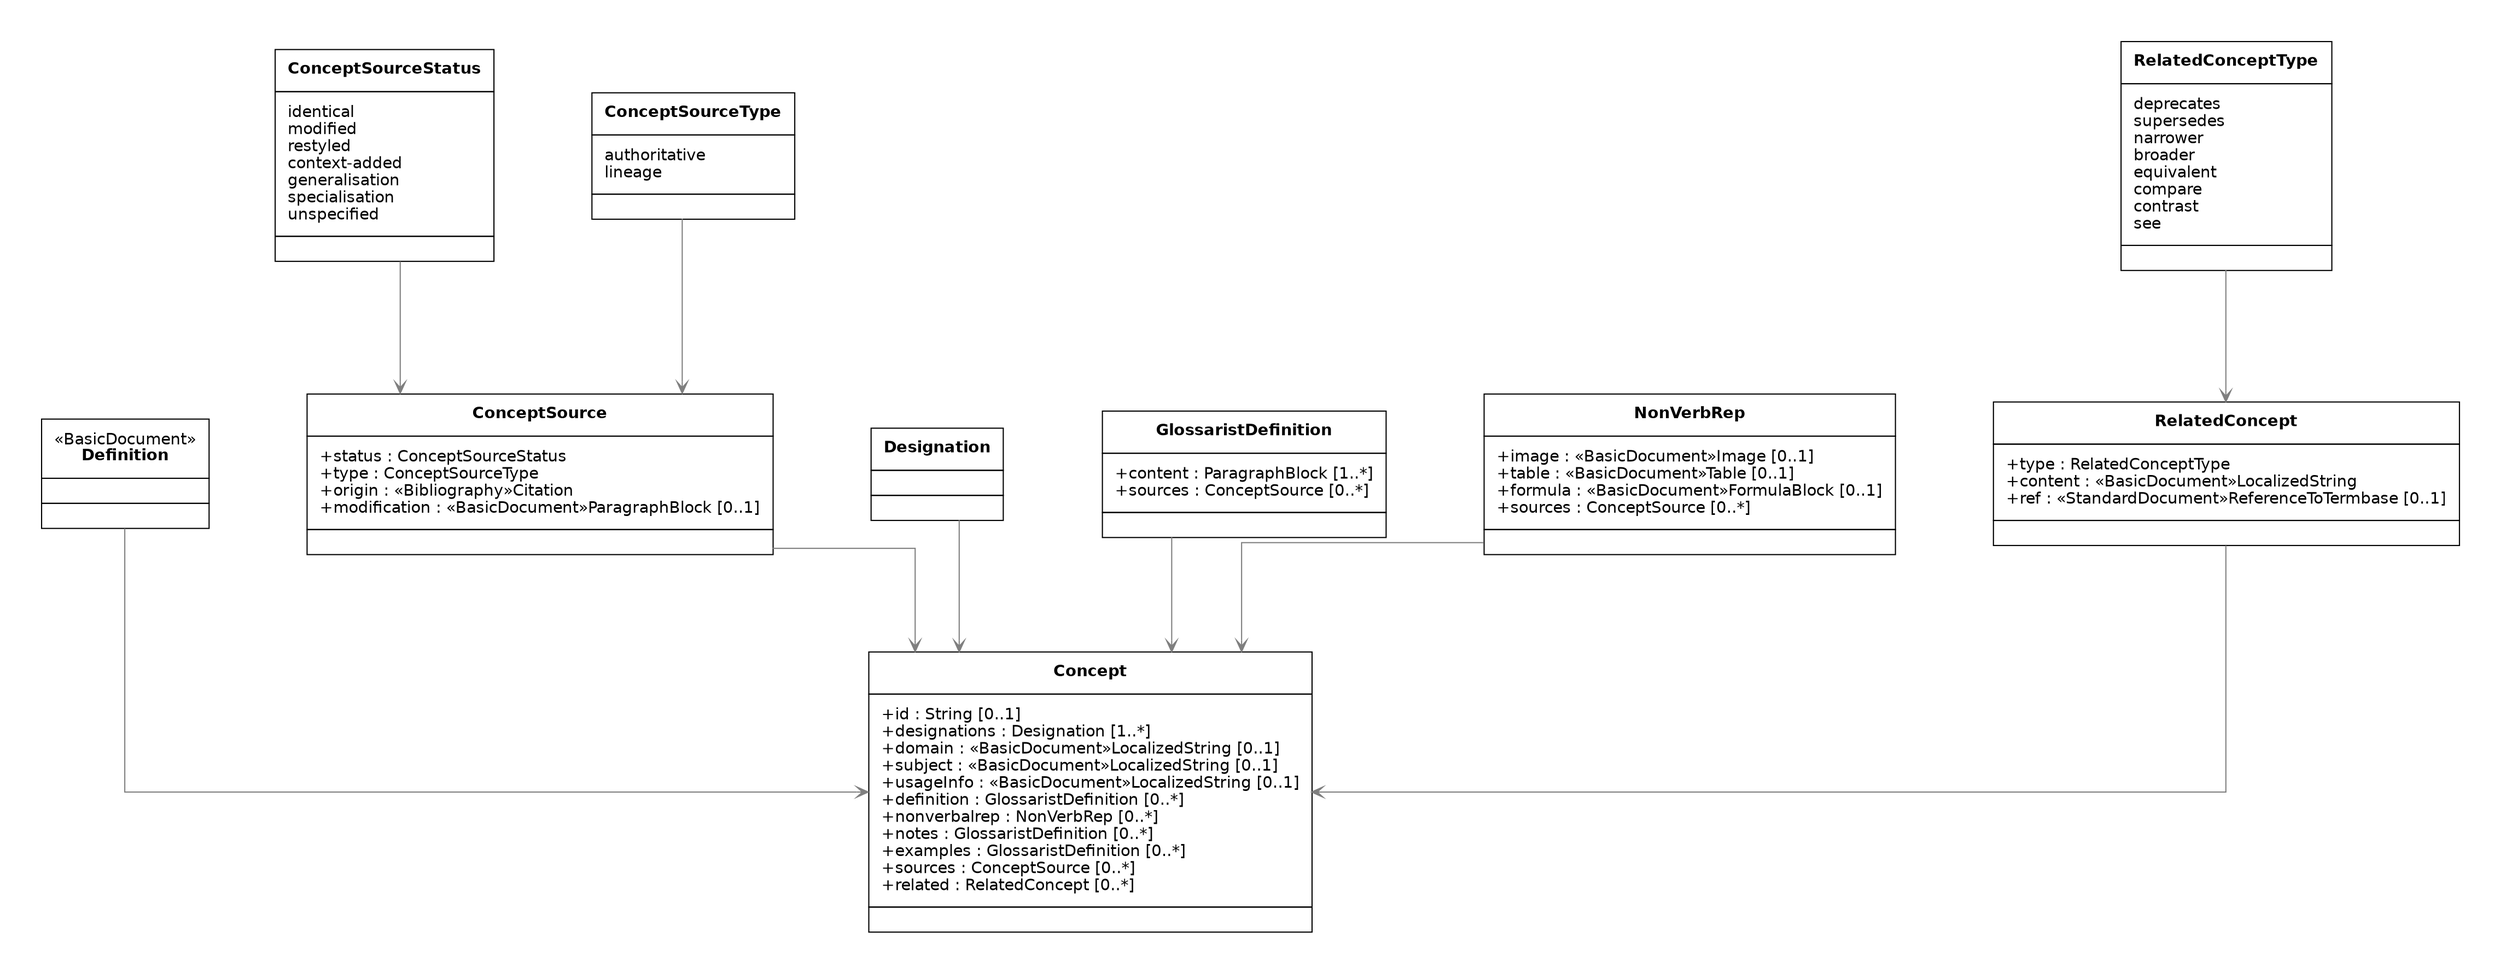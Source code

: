 digraph G {
  graph [splines="ortho" pad=0.5 ranksep="1.2.equally" nodesep="1.2.equally"]
  edge [color="gray50"]
  node [shape="box" fontname="Helvetica-bold"]

  Definition [shape="plain" fontname="Helvetica" label=<
    <TABLE BORDER="0" CELLBORDER="1" CELLSPACING="0" CELLPADDING="10">
    <TR>
    <TD><TABLE BORDER="0" CELLPADDING="0" CELLSPACING="0">
    <TR><TD ALIGN="CENTER">«BasicDocument»</TD></TR>\n<TR><TD ALIGN="CENTER"><B>Definition</B></TD></TR>
  </TABLE>
  </TD>
  </TR>
  
  <TR>
    <TD><TABLE BORDER="0" CELLPADDING="0" CELLSPACING="0">
    <TR><TD ALIGN="LEFT"></TD></TR>
  </TABLE></TD>
  </TR>
  
  <TR>
    <TD><TABLE BORDER="0" CELLPADDING="0" CELLSPACING="0">
    <TR><TD ALIGN="LEFT"></TD></TR>
  </TABLE></TD>
  </TR>
  
  </TABLE>
  >]
  
  Concept [shape="plain" fontname="Helvetica" label=<
    <TABLE BORDER="0" CELLBORDER="1" CELLSPACING="0" CELLPADDING="10">
    <TR>
    <TD><TABLE BORDER="0" CELLPADDING="0" CELLSPACING="0">
    <TR><TD ALIGN="CENTER"><B>Concept</B></TD></TR>
  </TABLE>
  </TD>
  </TR>
  
  <TR>
    <TD><TABLE BORDER="0" CELLPADDING="0" CELLSPACING="0">
              <TR><TD ALIGN="LEFT">+id : String &#91;0..1&#93;</TD></TR>
            <TR><TD ALIGN="LEFT">+designations : Designation &#91;1..*&#93;</TD></TR>
            <TR><TD ALIGN="LEFT">+domain : «BasicDocument»LocalizedString &#91;0..1&#93;</TD></TR>
            <TR><TD ALIGN="LEFT">+subject : «BasicDocument»LocalizedString &#91;0..1&#93;</TD></TR>
            <TR><TD ALIGN="LEFT">+usageInfo : «BasicDocument»LocalizedString &#91;0..1&#93;</TD></TR>
            <TR><TD ALIGN="LEFT">+definition : GlossaristDefinition &#91;0..*&#93;</TD></TR>
            <TR><TD ALIGN="LEFT">+nonverbalrep : NonVerbRep &#91;0..*&#93;</TD></TR>
            <TR><TD ALIGN="LEFT">+notes : GlossaristDefinition &#91;0..*&#93;</TD></TR>
            <TR><TD ALIGN="LEFT">+examples : GlossaristDefinition &#91;0..*&#93;</TD></TR>
            <TR><TD ALIGN="LEFT">+sources : ConceptSource &#91;0..*&#93;</TD></TR>
            <TR><TD ALIGN="LEFT">+related : RelatedConcept &#91;0..*&#93;</TD></TR>
  </TABLE>
        </TD>
  </TR>
  
  <TR>
    <TD><TABLE BORDER="0" CELLPADDING="0" CELLSPACING="0">
    <TR><TD ALIGN="LEFT"></TD></TR>
  </TABLE></TD>
  </TR>
  
  </TABLE>
  >]
  
  ConceptSource [shape="plain" fontname="Helvetica" label=<
    <TABLE BORDER="0" CELLBORDER="1" CELLSPACING="0" CELLPADDING="10">
    <TR>
    <TD><TABLE BORDER="0" CELLPADDING="0" CELLSPACING="0">
    <TR><TD ALIGN="CENTER"><B>ConceptSource</B></TD></TR>
  </TABLE>
  </TD>
  </TR>
  
  <TR>
    <TD><TABLE BORDER="0" CELLPADDING="0" CELLSPACING="0">
              <TR><TD ALIGN="LEFT">+status : ConceptSourceStatus</TD></TR>
            <TR><TD ALIGN="LEFT">+type : ConceptSourceType</TD></TR>
            <TR><TD ALIGN="LEFT">+origin : «Bibliography»Citation</TD></TR>
            <TR><TD ALIGN="LEFT">+modification : «BasicDocument»ParagraphBlock &#91;0..1&#93;</TD></TR>
  </TABLE>
        </TD>
  </TR>
  
  <TR>
    <TD><TABLE BORDER="0" CELLPADDING="0" CELLSPACING="0">
    <TR><TD ALIGN="LEFT"></TD></TR>
  </TABLE></TD>
  </TR>
  
  </TABLE>
  >]
  
  Designation [shape="plain" fontname="Helvetica" label=<
    <TABLE BORDER="0" CELLBORDER="1" CELLSPACING="0" CELLPADDING="10">
    <TR>
    <TD><TABLE BORDER="0" CELLPADDING="0" CELLSPACING="0">
    <TR><TD ALIGN="CENTER"><B>Designation</B></TD></TR>
  </TABLE>
  </TD>
  </TR>
  
  <TR>
    <TD><TABLE BORDER="0" CELLPADDING="0" CELLSPACING="0">
    <TR><TD ALIGN="LEFT"></TD></TR>
  </TABLE></TD>
  </TR>
  
  <TR>
    <TD><TABLE BORDER="0" CELLPADDING="0" CELLSPACING="0">
    <TR><TD ALIGN="LEFT"></TD></TR>
  </TABLE></TD>
  </TR>
  
  </TABLE>
  >]
  
  GlossaristDefinition [shape="plain" fontname="Helvetica" label=<
    <TABLE BORDER="0" CELLBORDER="1" CELLSPACING="0" CELLPADDING="10">
    <TR>
    <TD><TABLE BORDER="0" CELLPADDING="0" CELLSPACING="0">
    <TR><TD ALIGN="CENTER"><B>GlossaristDefinition</B></TD></TR>
  </TABLE>
  </TD>
  </TR>
  
  <TR>
    <TD><TABLE BORDER="0" CELLPADDING="0" CELLSPACING="0">
              <TR><TD ALIGN="LEFT">+content : ParagraphBlock &#91;1..*&#93;</TD></TR>
            <TR><TD ALIGN="LEFT">+sources : ConceptSource &#91;0..*&#93;</TD></TR>
  </TABLE>
        </TD>
  </TR>
  
  <TR>
    <TD><TABLE BORDER="0" CELLPADDING="0" CELLSPACING="0">
    <TR><TD ALIGN="LEFT"></TD></TR>
  </TABLE></TD>
  </TR>
  
  </TABLE>
  >]
  
  NonVerbRep [shape="plain" fontname="Helvetica" label=<
    <TABLE BORDER="0" CELLBORDER="1" CELLSPACING="0" CELLPADDING="10">
    <TR>
    <TD><TABLE BORDER="0" CELLPADDING="0" CELLSPACING="0">
    <TR><TD ALIGN="CENTER"><B>NonVerbRep</B></TD></TR>
  </TABLE>
  </TD>
  </TR>
  
  <TR>
    <TD><TABLE BORDER="0" CELLPADDING="0" CELLSPACING="0">
              <TR><TD ALIGN="LEFT">+image : «BasicDocument»Image &#91;0..1&#93;</TD></TR>
            <TR><TD ALIGN="LEFT">+table : «BasicDocument»Table &#91;0..1&#93;</TD></TR>
            <TR><TD ALIGN="LEFT">+formula : «BasicDocument»FormulaBlock &#91;0..1&#93;</TD></TR>
            <TR><TD ALIGN="LEFT">+sources : ConceptSource &#91;0..*&#93;</TD></TR>
  </TABLE>
        </TD>
  </TR>
  
  <TR>
    <TD><TABLE BORDER="0" CELLPADDING="0" CELLSPACING="0">
    <TR><TD ALIGN="LEFT"></TD></TR>
  </TABLE></TD>
  </TR>
  
  </TABLE>
  >]
  
  RelatedConcept [shape="plain" fontname="Helvetica" label=<
    <TABLE BORDER="0" CELLBORDER="1" CELLSPACING="0" CELLPADDING="10">
    <TR>
    <TD><TABLE BORDER="0" CELLPADDING="0" CELLSPACING="0">
    <TR><TD ALIGN="CENTER"><B>RelatedConcept</B></TD></TR>
  </TABLE>
  </TD>
  </TR>
  
  <TR>
    <TD><TABLE BORDER="0" CELLPADDING="0" CELLSPACING="0">
              <TR><TD ALIGN="LEFT">+type : RelatedConceptType</TD></TR>
            <TR><TD ALIGN="LEFT">+content : «BasicDocument»LocalizedString</TD></TR>
            <TR><TD ALIGN="LEFT">+ref : «StandardDocument»ReferenceToTermbase &#91;0..1&#93;</TD></TR>
  </TABLE>
        </TD>
  </TR>
  
  <TR>
    <TD><TABLE BORDER="0" CELLPADDING="0" CELLSPACING="0">
    <TR><TD ALIGN="LEFT"></TD></TR>
  </TABLE></TD>
  </TR>
  
  </TABLE>
  >]
  
  ConceptSourceStatus [shape="plain" fontname="Helvetica" label=<
    <TABLE BORDER="0" CELLBORDER="1" CELLSPACING="0" CELLPADDING="10">
    <TR>
    <TD><TABLE BORDER="0" CELLPADDING="0" CELLSPACING="0">
    <TR><TD ALIGN="CENTER"><B>ConceptSourceStatus</B></TD></TR>
  </TABLE>
  </TD>
  </TR>
  
  <TR>
    <TD><TABLE BORDER="0" CELLPADDING="0" CELLSPACING="0">
              <TR><TD ALIGN="LEFT">identical</TD></TR>
            <TR><TD ALIGN="LEFT">modified</TD></TR>
            <TR><TD ALIGN="LEFT">restyled</TD></TR>
            <TR><TD ALIGN="LEFT">context-added</TD></TR>
            <TR><TD ALIGN="LEFT">generalisation</TD></TR>
            <TR><TD ALIGN="LEFT">specialisation</TD></TR>
            <TR><TD ALIGN="LEFT">unspecified</TD></TR>
  </TABLE>
        </TD>
  </TR>
  
  <TR>
    <TD><TABLE BORDER="0" CELLPADDING="0" CELLSPACING="0">
    <TR><TD ALIGN="LEFT"></TD></TR>
  </TABLE></TD>
  </TR>
  
  </TABLE>
  >]
  
  ConceptSourceType [shape="plain" fontname="Helvetica" label=<
    <TABLE BORDER="0" CELLBORDER="1" CELLSPACING="0" CELLPADDING="10">
    <TR>
    <TD><TABLE BORDER="0" CELLPADDING="0" CELLSPACING="0">
    <TR><TD ALIGN="CENTER"><B>ConceptSourceType</B></TD></TR>
  </TABLE>
  </TD>
  </TR>
  
  <TR>
    <TD><TABLE BORDER="0" CELLPADDING="0" CELLSPACING="0">
              <TR><TD ALIGN="LEFT">authoritative</TD></TR>
            <TR><TD ALIGN="LEFT">lineage</TD></TR>
  </TABLE>
        </TD>
  </TR>
  
  <TR>
    <TD><TABLE BORDER="0" CELLPADDING="0" CELLSPACING="0">
    <TR><TD ALIGN="LEFT"></TD></TR>
  </TABLE></TD>
  </TR>
  
  </TABLE>
  >]
  
  RelatedConceptType [shape="plain" fontname="Helvetica" label=<
    <TABLE BORDER="0" CELLBORDER="1" CELLSPACING="0" CELLPADDING="10">
    <TR>
    <TD><TABLE BORDER="0" CELLPADDING="0" CELLSPACING="0">
    <TR><TD ALIGN="CENTER"><B>RelatedConceptType</B></TD></TR>
  </TABLE>
  </TD>
  </TR>
  
  <TR>
    <TD><TABLE BORDER="0" CELLPADDING="0" CELLSPACING="0">
              <TR><TD ALIGN="LEFT">deprecates</TD></TR>
            <TR><TD ALIGN="LEFT">supersedes</TD></TR>
            <TR><TD ALIGN="LEFT">narrower</TD></TR>
            <TR><TD ALIGN="LEFT">broader</TD></TR>
            <TR><TD ALIGN="LEFT">equivalent</TD></TR>
            <TR><TD ALIGN="LEFT">compare</TD></TR>
            <TR><TD ALIGN="LEFT">contrast</TD></TR>
            <TR><TD ALIGN="LEFT">see</TD></TR>
  </TABLE>
        </TD>
  </TR>
  
  <TR>
    <TD><TABLE BORDER="0" CELLPADDING="0" CELLSPACING="0">
    <TR><TD ALIGN="LEFT"></TD></TR>
  </TABLE></TD>
  </TR>
  
  </TABLE>
  >]

  ConceptSource -> Concept [dir="direct" arrowtail="onormal" arrowhead="vee"]
  Definition -> Concept [dir="direct" arrowtail="onormal" arrowhead="vee"]
  Designation -> Concept [dir="direct" arrowtail="onormal" arrowhead="vee"]
  RelatedConcept -> Concept [dir="direct" arrowtail="onormal" arrowhead="vee"]
  NonVerbRep -> Concept [dir="direct" arrowtail="onormal" arrowhead="vee"]
  GlossaristDefinition -> Concept [dir="direct" arrowtail="onormal" arrowhead="vee"]
  ConceptSourceStatus -> ConceptSource [dir="direct" arrowtail="onormal" arrowhead="vee"]
  ConceptSourceType -> ConceptSource [dir="direct" arrowtail="onormal" arrowhead="vee"]
  RelatedConceptType -> RelatedConcept [dir="direct" arrowtail="onormal" arrowhead="vee"]
}
